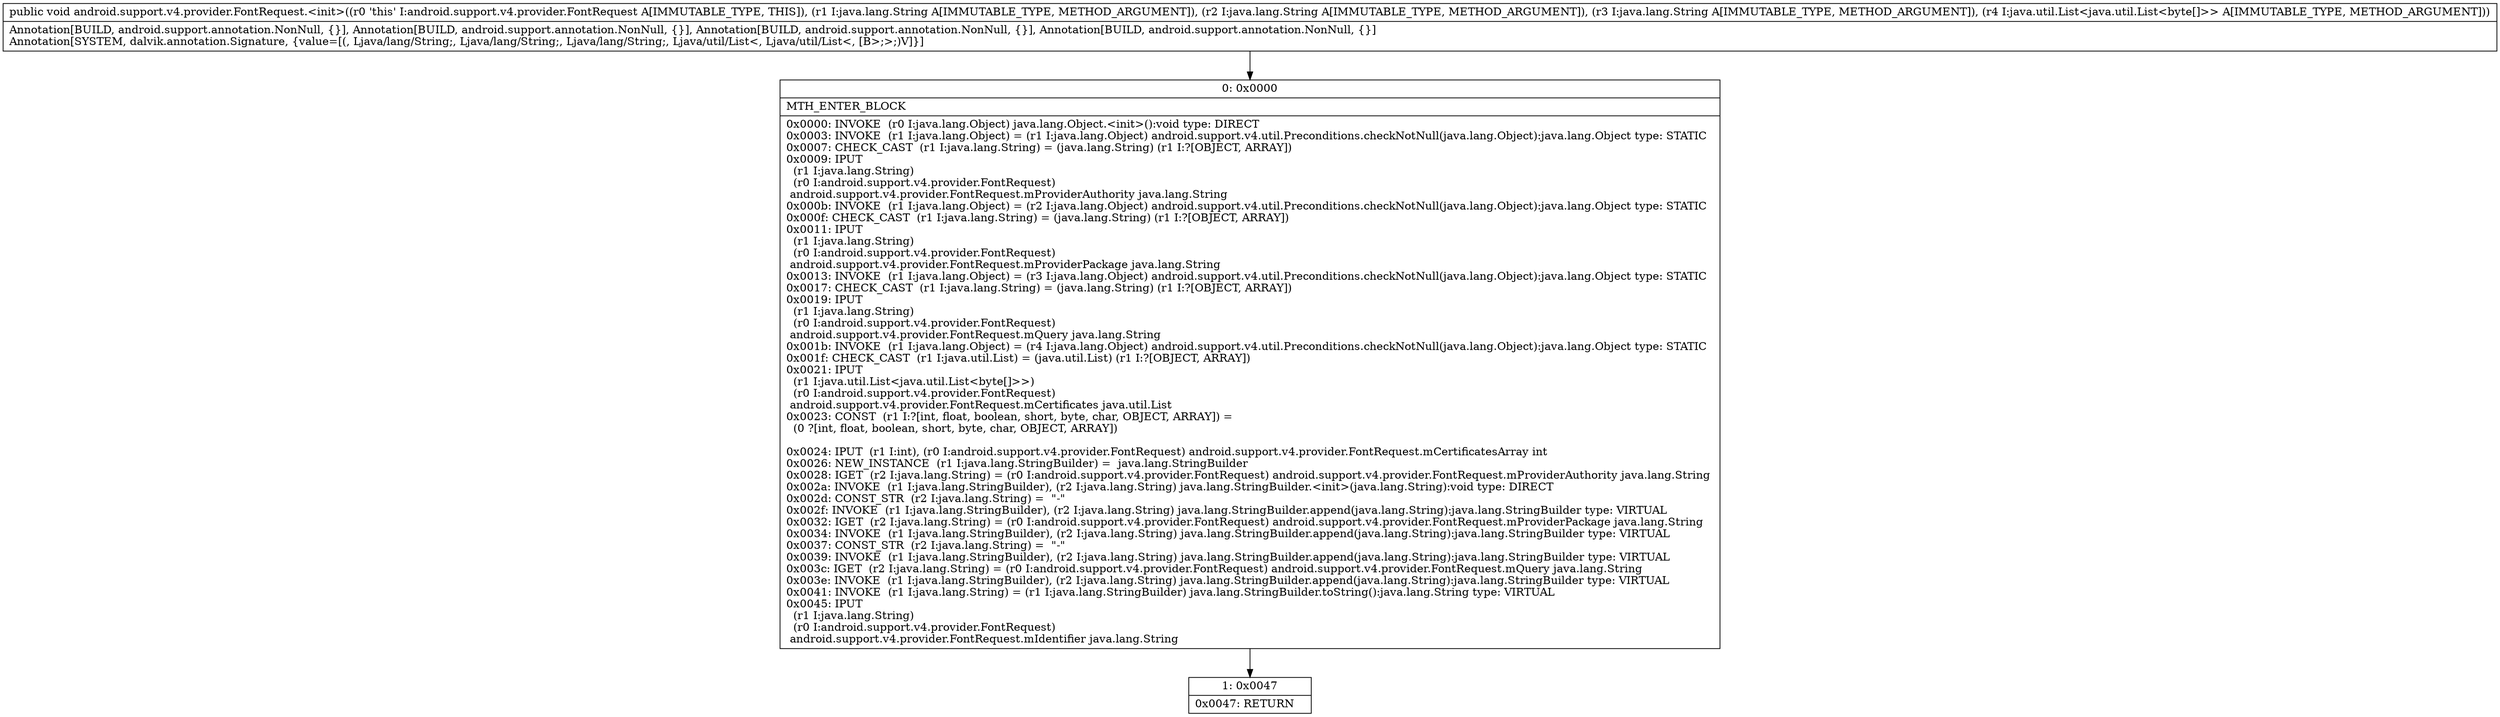 digraph "CFG forandroid.support.v4.provider.FontRequest.\<init\>(Ljava\/lang\/String;Ljava\/lang\/String;Ljava\/lang\/String;Ljava\/util\/List;)V" {
Node_0 [shape=record,label="{0\:\ 0x0000|MTH_ENTER_BLOCK\l|0x0000: INVOKE  (r0 I:java.lang.Object) java.lang.Object.\<init\>():void type: DIRECT \l0x0003: INVOKE  (r1 I:java.lang.Object) = (r1 I:java.lang.Object) android.support.v4.util.Preconditions.checkNotNull(java.lang.Object):java.lang.Object type: STATIC \l0x0007: CHECK_CAST  (r1 I:java.lang.String) = (java.lang.String) (r1 I:?[OBJECT, ARRAY]) \l0x0009: IPUT  \l  (r1 I:java.lang.String)\l  (r0 I:android.support.v4.provider.FontRequest)\l android.support.v4.provider.FontRequest.mProviderAuthority java.lang.String \l0x000b: INVOKE  (r1 I:java.lang.Object) = (r2 I:java.lang.Object) android.support.v4.util.Preconditions.checkNotNull(java.lang.Object):java.lang.Object type: STATIC \l0x000f: CHECK_CAST  (r1 I:java.lang.String) = (java.lang.String) (r1 I:?[OBJECT, ARRAY]) \l0x0011: IPUT  \l  (r1 I:java.lang.String)\l  (r0 I:android.support.v4.provider.FontRequest)\l android.support.v4.provider.FontRequest.mProviderPackage java.lang.String \l0x0013: INVOKE  (r1 I:java.lang.Object) = (r3 I:java.lang.Object) android.support.v4.util.Preconditions.checkNotNull(java.lang.Object):java.lang.Object type: STATIC \l0x0017: CHECK_CAST  (r1 I:java.lang.String) = (java.lang.String) (r1 I:?[OBJECT, ARRAY]) \l0x0019: IPUT  \l  (r1 I:java.lang.String)\l  (r0 I:android.support.v4.provider.FontRequest)\l android.support.v4.provider.FontRequest.mQuery java.lang.String \l0x001b: INVOKE  (r1 I:java.lang.Object) = (r4 I:java.lang.Object) android.support.v4.util.Preconditions.checkNotNull(java.lang.Object):java.lang.Object type: STATIC \l0x001f: CHECK_CAST  (r1 I:java.util.List) = (java.util.List) (r1 I:?[OBJECT, ARRAY]) \l0x0021: IPUT  \l  (r1 I:java.util.List\<java.util.List\<byte[]\>\>)\l  (r0 I:android.support.v4.provider.FontRequest)\l android.support.v4.provider.FontRequest.mCertificates java.util.List \l0x0023: CONST  (r1 I:?[int, float, boolean, short, byte, char, OBJECT, ARRAY]) = \l  (0 ?[int, float, boolean, short, byte, char, OBJECT, ARRAY])\l \l0x0024: IPUT  (r1 I:int), (r0 I:android.support.v4.provider.FontRequest) android.support.v4.provider.FontRequest.mCertificatesArray int \l0x0026: NEW_INSTANCE  (r1 I:java.lang.StringBuilder) =  java.lang.StringBuilder \l0x0028: IGET  (r2 I:java.lang.String) = (r0 I:android.support.v4.provider.FontRequest) android.support.v4.provider.FontRequest.mProviderAuthority java.lang.String \l0x002a: INVOKE  (r1 I:java.lang.StringBuilder), (r2 I:java.lang.String) java.lang.StringBuilder.\<init\>(java.lang.String):void type: DIRECT \l0x002d: CONST_STR  (r2 I:java.lang.String) =  \"\-\" \l0x002f: INVOKE  (r1 I:java.lang.StringBuilder), (r2 I:java.lang.String) java.lang.StringBuilder.append(java.lang.String):java.lang.StringBuilder type: VIRTUAL \l0x0032: IGET  (r2 I:java.lang.String) = (r0 I:android.support.v4.provider.FontRequest) android.support.v4.provider.FontRequest.mProviderPackage java.lang.String \l0x0034: INVOKE  (r1 I:java.lang.StringBuilder), (r2 I:java.lang.String) java.lang.StringBuilder.append(java.lang.String):java.lang.StringBuilder type: VIRTUAL \l0x0037: CONST_STR  (r2 I:java.lang.String) =  \"\-\" \l0x0039: INVOKE  (r1 I:java.lang.StringBuilder), (r2 I:java.lang.String) java.lang.StringBuilder.append(java.lang.String):java.lang.StringBuilder type: VIRTUAL \l0x003c: IGET  (r2 I:java.lang.String) = (r0 I:android.support.v4.provider.FontRequest) android.support.v4.provider.FontRequest.mQuery java.lang.String \l0x003e: INVOKE  (r1 I:java.lang.StringBuilder), (r2 I:java.lang.String) java.lang.StringBuilder.append(java.lang.String):java.lang.StringBuilder type: VIRTUAL \l0x0041: INVOKE  (r1 I:java.lang.String) = (r1 I:java.lang.StringBuilder) java.lang.StringBuilder.toString():java.lang.String type: VIRTUAL \l0x0045: IPUT  \l  (r1 I:java.lang.String)\l  (r0 I:android.support.v4.provider.FontRequest)\l android.support.v4.provider.FontRequest.mIdentifier java.lang.String \l}"];
Node_1 [shape=record,label="{1\:\ 0x0047|0x0047: RETURN   \l}"];
MethodNode[shape=record,label="{public void android.support.v4.provider.FontRequest.\<init\>((r0 'this' I:android.support.v4.provider.FontRequest A[IMMUTABLE_TYPE, THIS]), (r1 I:java.lang.String A[IMMUTABLE_TYPE, METHOD_ARGUMENT]), (r2 I:java.lang.String A[IMMUTABLE_TYPE, METHOD_ARGUMENT]), (r3 I:java.lang.String A[IMMUTABLE_TYPE, METHOD_ARGUMENT]), (r4 I:java.util.List\<java.util.List\<byte[]\>\> A[IMMUTABLE_TYPE, METHOD_ARGUMENT]))  | Annotation[BUILD, android.support.annotation.NonNull, \{\}], Annotation[BUILD, android.support.annotation.NonNull, \{\}], Annotation[BUILD, android.support.annotation.NonNull, \{\}], Annotation[BUILD, android.support.annotation.NonNull, \{\}]\lAnnotation[SYSTEM, dalvik.annotation.Signature, \{value=[(, Ljava\/lang\/String;, Ljava\/lang\/String;, Ljava\/lang\/String;, Ljava\/util\/List\<, Ljava\/util\/List\<, [B\>;\>;)V]\}]\l}"];
MethodNode -> Node_0;
Node_0 -> Node_1;
}

